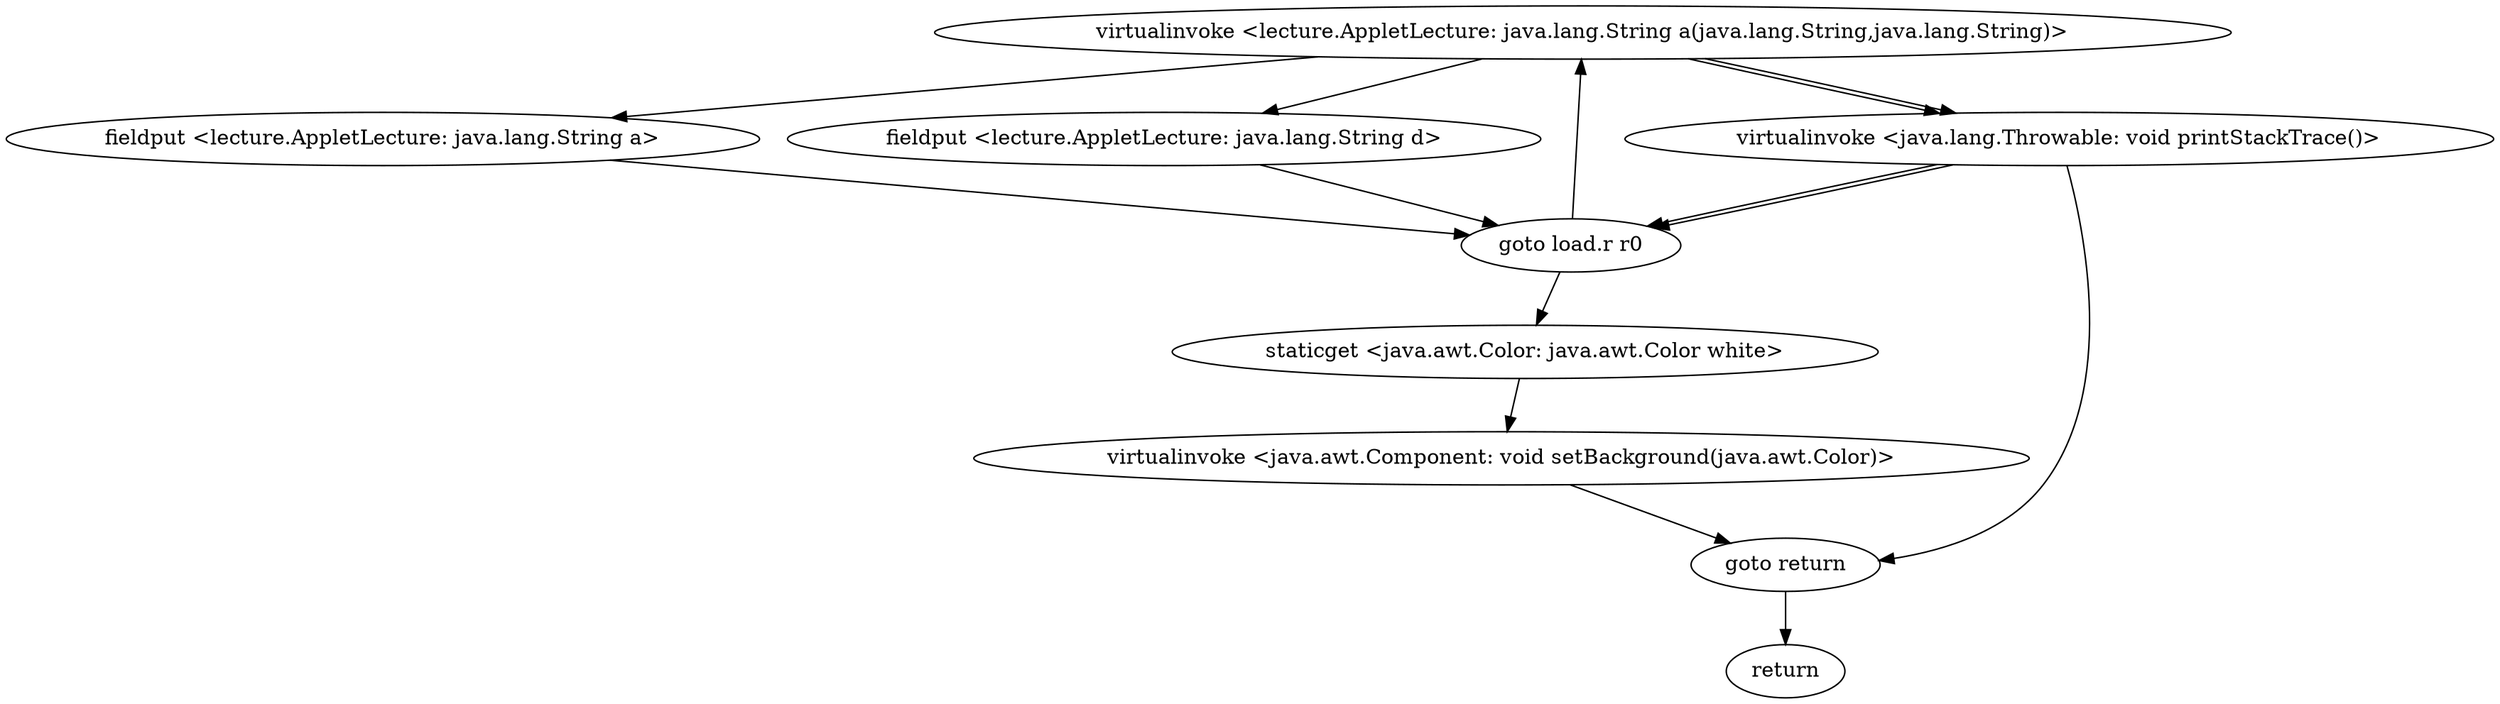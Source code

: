 digraph "" {
"virtualinvoke <lecture.AppletLecture: java.lang.String a(java.lang.String,java.lang.String)>";
 "virtualinvoke <lecture.AppletLecture: java.lang.String a(java.lang.String,java.lang.String)>"->"fieldput <lecture.AppletLecture: java.lang.String a>";
 "fieldput <lecture.AppletLecture: java.lang.String a>"->"goto load.r r0";
 "goto load.r r0"->"virtualinvoke <lecture.AppletLecture: java.lang.String a(java.lang.String,java.lang.String)>";
 "virtualinvoke <lecture.AppletLecture: java.lang.String a(java.lang.String,java.lang.String)>"->"fieldput <lecture.AppletLecture: java.lang.String d>";
 "fieldput <lecture.AppletLecture: java.lang.String d>"->"goto load.r r0";
 "goto load.r r0"->"staticget <java.awt.Color: java.awt.Color white>";
 "staticget <java.awt.Color: java.awt.Color white>"->"virtualinvoke <java.awt.Component: void setBackground(java.awt.Color)>";
 "virtualinvoke <java.awt.Component: void setBackground(java.awt.Color)>"->"goto return";
 "goto return"->"return";
"virtualinvoke <java.lang.Throwable: void printStackTrace()>";
 "virtualinvoke <java.lang.Throwable: void printStackTrace()>"->"goto return";
 "virtualinvoke <lecture.AppletLecture: java.lang.String a(java.lang.String,java.lang.String)>"->"virtualinvoke <java.lang.Throwable: void printStackTrace()>";
 "virtualinvoke <java.lang.Throwable: void printStackTrace()>"->"goto load.r r0";
 "virtualinvoke <lecture.AppletLecture: java.lang.String a(java.lang.String,java.lang.String)>"->"virtualinvoke <java.lang.Throwable: void printStackTrace()>";
 "virtualinvoke <java.lang.Throwable: void printStackTrace()>"->"goto load.r r0";
}
